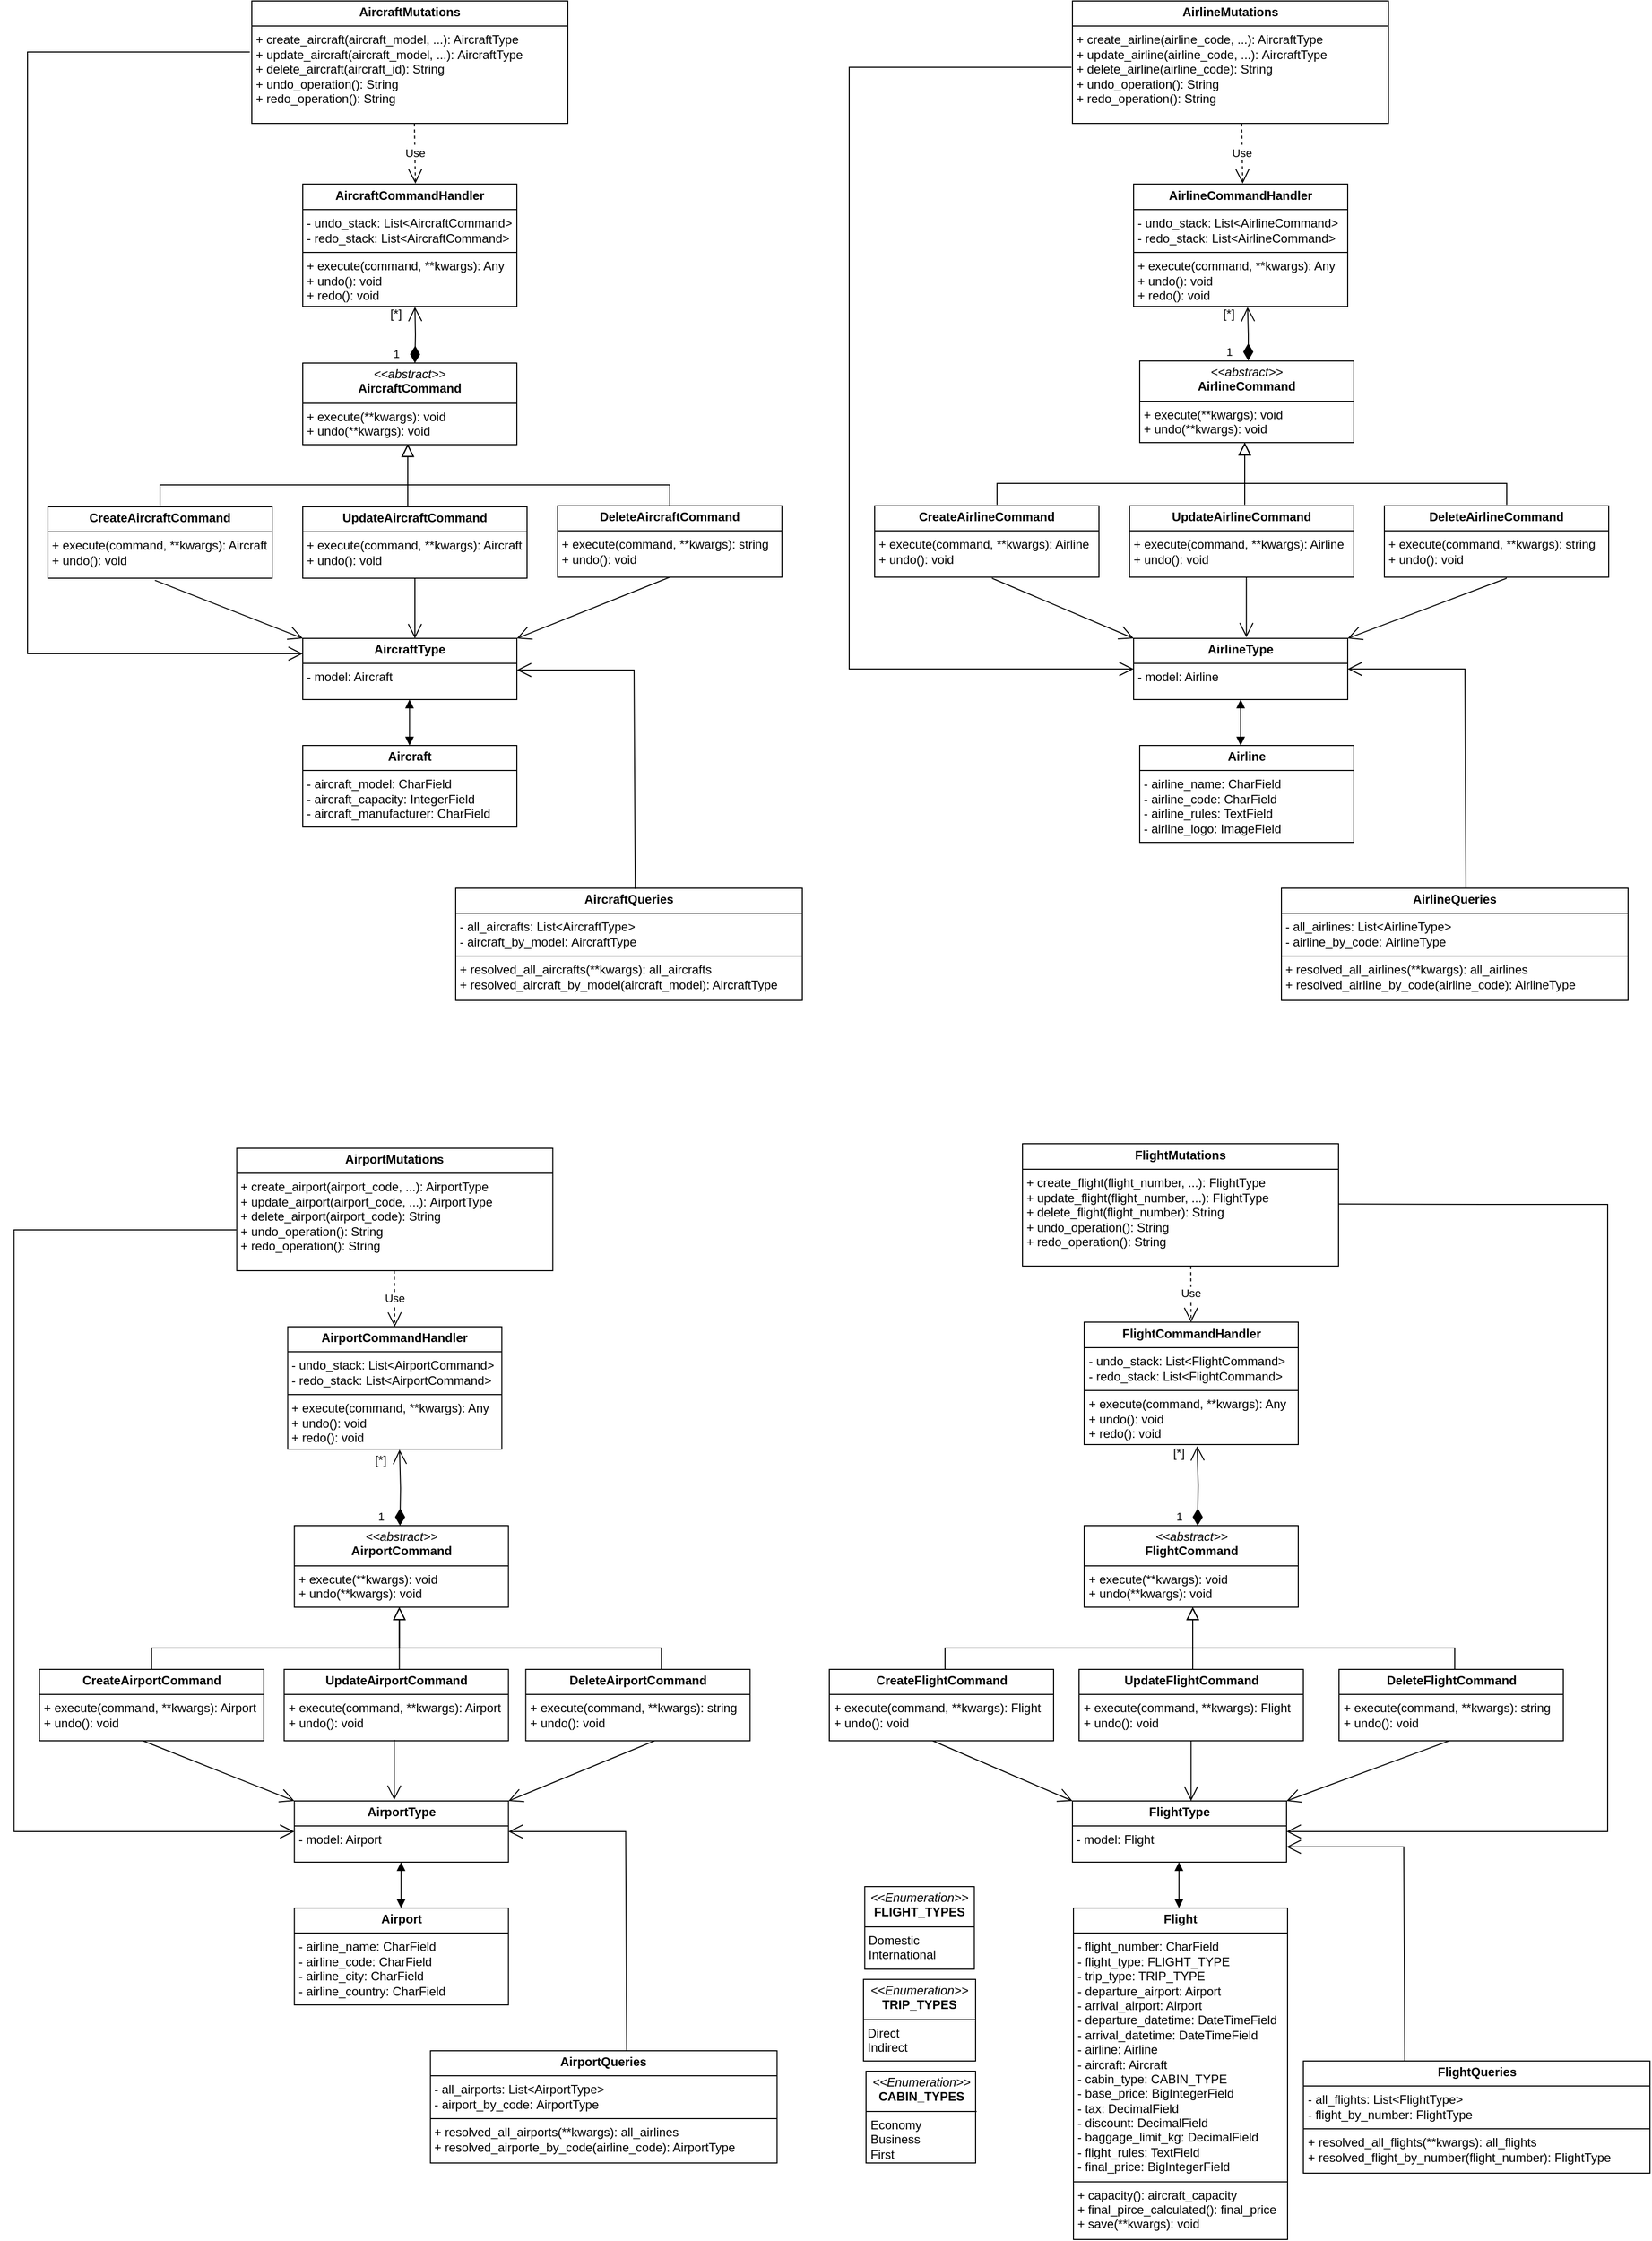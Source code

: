 <mxfile version="25.0.2">
  <diagram id="C5RBs43oDa-KdzZeNtuy" name="Page-1">
    <mxGraphModel dx="574" dy="334" grid="1" gridSize="10" guides="1" tooltips="1" connect="1" arrows="1" fold="1" page="1" pageScale="1" pageWidth="827" pageHeight="1169" math="0" shadow="0">
      <root>
        <mxCell id="WIyWlLk6GJQsqaUBKTNV-0" />
        <mxCell id="WIyWlLk6GJQsqaUBKTNV-1" parent="WIyWlLk6GJQsqaUBKTNV-0" />
        <mxCell id="HoljnPIvToN0olSSxeQU-0" value="&lt;p style=&quot;margin:0px;margin-top:4px;text-align:center;&quot;&gt;&lt;b&gt;AircraftCommandHandler&lt;/b&gt;&lt;/p&gt;&lt;hr size=&quot;1&quot; style=&quot;border-style:solid;&quot;&gt;&lt;p style=&quot;margin:0px;margin-left:4px;&quot;&gt;- undo_stack: List&amp;lt;AircraftCommand&amp;gt;&lt;/p&gt;&lt;p style=&quot;margin:0px;margin-left:4px;&quot;&gt;- redo_stack: List&lt;span style=&quot;background-color: initial;&quot;&gt;&amp;lt;AircraftCommand&amp;gt;&lt;/span&gt;&lt;/p&gt;&lt;hr size=&quot;1&quot; style=&quot;border-style:solid;&quot;&gt;&lt;p style=&quot;margin:0px;margin-left:4px;&quot;&gt;+ execute(command, **kwargs): Any&lt;/p&gt;&lt;p style=&quot;margin:0px;margin-left:4px;&quot;&gt;+ undo(): void&lt;/p&gt;&lt;p style=&quot;margin:0px;margin-left:4px;&quot;&gt;+ redo(): void&lt;/p&gt;" style="verticalAlign=top;align=left;overflow=fill;html=1;whiteSpace=wrap;" parent="WIyWlLk6GJQsqaUBKTNV-1" vertex="1">
          <mxGeometry x="320" y="274.5" width="210" height="120" as="geometry" />
        </mxCell>
        <mxCell id="HoljnPIvToN0olSSxeQU-1" value="&lt;p style=&quot;margin:0px;margin-top:4px;text-align:center;&quot;&gt;&lt;b&gt;AirlineCommandHandler&lt;/b&gt;&lt;/p&gt;&lt;hr size=&quot;1&quot; style=&quot;border-style:solid;&quot;&gt;&lt;p style=&quot;margin:0px;margin-left:4px;&quot;&gt;- undo_stack: List&lt;span style=&quot;background-color: initial;&quot;&gt;&amp;lt;AirlineCommand&amp;gt;&lt;/span&gt;&lt;/p&gt;&lt;p style=&quot;margin:0px;margin-left:4px;&quot;&gt;- redo_stack: List&lt;span style=&quot;background-color: initial;&quot;&gt;&amp;lt;&lt;/span&gt;Airline&lt;span style=&quot;background-color: initial;&quot;&gt;Command&amp;gt;&lt;/span&gt;&lt;/p&gt;&lt;hr size=&quot;1&quot; style=&quot;border-style:solid;&quot;&gt;&lt;p style=&quot;margin:0px;margin-left:4px;&quot;&gt;+ execute(command, **kwargs): Any&lt;/p&gt;&lt;p style=&quot;margin:0px;margin-left:4px;&quot;&gt;+ undo(): void&lt;/p&gt;&lt;p style=&quot;margin:0px;margin-left:4px;&quot;&gt;+ redo(): void&lt;/p&gt;" style="verticalAlign=top;align=left;overflow=fill;html=1;whiteSpace=wrap;" parent="WIyWlLk6GJQsqaUBKTNV-1" vertex="1">
          <mxGeometry x="1135" y="274.5" width="210" height="120" as="geometry" />
        </mxCell>
        <mxCell id="HoljnPIvToN0olSSxeQU-2" value="&lt;p style=&quot;margin:0px;margin-top:4px;text-align:center;&quot;&gt;&lt;b&gt;AirportCommandHandler&lt;/b&gt;&lt;/p&gt;&lt;hr size=&quot;1&quot; style=&quot;border-style:solid;&quot;&gt;&lt;p style=&quot;margin:0px;margin-left:4px;&quot;&gt;- undo_stack: List&lt;span style=&quot;background-color: initial;&quot;&gt;&amp;lt;AirportCommand&amp;gt;&lt;/span&gt;&lt;/p&gt;&lt;p style=&quot;margin:0px;margin-left:4px;&quot;&gt;- redo_stack: List&lt;span style=&quot;background-color: initial;&quot;&gt;&amp;lt;&lt;/span&gt;Airport&lt;span style=&quot;background-color: initial;&quot;&gt;Command&amp;gt;&lt;/span&gt;&lt;/p&gt;&lt;hr size=&quot;1&quot; style=&quot;border-style:solid;&quot;&gt;&lt;p style=&quot;margin:0px;margin-left:4px;&quot;&gt;+ execute(command, **kwargs): Any&lt;/p&gt;&lt;p style=&quot;margin:0px;margin-left:4px;&quot;&gt;+ undo(): void&lt;/p&gt;&lt;p style=&quot;margin:0px;margin-left:4px;&quot;&gt;+ redo(): void&lt;/p&gt;" style="verticalAlign=top;align=left;overflow=fill;html=1;whiteSpace=wrap;" parent="WIyWlLk6GJQsqaUBKTNV-1" vertex="1">
          <mxGeometry x="305.25" y="1395" width="210" height="120" as="geometry" />
        </mxCell>
        <mxCell id="HoljnPIvToN0olSSxeQU-3" value="&lt;p style=&quot;margin:0px;margin-top:4px;text-align:center;&quot;&gt;&lt;b&gt;FlightCommandHandler&lt;/b&gt;&lt;/p&gt;&lt;hr size=&quot;1&quot; style=&quot;border-style:solid;&quot;&gt;&lt;p style=&quot;margin:0px;margin-left:4px;&quot;&gt;- undo_stack: List&lt;span style=&quot;background-color: initial;&quot;&gt;&amp;lt;FlightCommand&amp;gt;&lt;/span&gt;&lt;/p&gt;&lt;p style=&quot;margin:0px;margin-left:4px;&quot;&gt;- redo_stack: List&lt;span style=&quot;background-color: initial;&quot;&gt;&amp;lt;&lt;/span&gt;Flight&lt;span style=&quot;background-color: initial;&quot;&gt;Command&amp;gt;&lt;/span&gt;&lt;/p&gt;&lt;hr size=&quot;1&quot; style=&quot;border-style:solid;&quot;&gt;&lt;p style=&quot;margin:0px;margin-left:4px;&quot;&gt;+ execute(command, **kwargs): Any&lt;/p&gt;&lt;p style=&quot;margin:0px;margin-left:4px;&quot;&gt;+ undo(): void&lt;/p&gt;&lt;p style=&quot;margin:0px;margin-left:4px;&quot;&gt;+ redo(): void&lt;/p&gt;" style="verticalAlign=top;align=left;overflow=fill;html=1;whiteSpace=wrap;" parent="WIyWlLk6GJQsqaUBKTNV-1" vertex="1">
          <mxGeometry x="1086.5" y="1390.5" width="210" height="120" as="geometry" />
        </mxCell>
        <mxCell id="HoljnPIvToN0olSSxeQU-4" value="&lt;p style=&quot;margin:0px;margin-top:4px;text-align:center;&quot;&gt;&lt;i&gt;&amp;lt;&amp;lt;abstract&amp;gt;&amp;gt;&lt;/i&gt;&lt;br&gt;&lt;b&gt;AircraftCommand&lt;/b&gt;&lt;/p&gt;&lt;hr size=&quot;1&quot; style=&quot;border-style:solid;&quot;&gt;&lt;p style=&quot;margin:0px;margin-left:4px;&quot;&gt;+ execute(**kwargs): void&lt;br&gt;+&amp;nbsp;&lt;span style=&quot;background-color: initial;&quot;&gt;undo(**kwargs): void&lt;/span&gt;&lt;/p&gt;" style="verticalAlign=top;align=left;overflow=fill;html=1;whiteSpace=wrap;" parent="WIyWlLk6GJQsqaUBKTNV-1" vertex="1">
          <mxGeometry x="320" y="450" width="210" height="80" as="geometry" />
        </mxCell>
        <mxCell id="HoljnPIvToN0olSSxeQU-5" value="&lt;p style=&quot;margin:0px;margin-top:4px;text-align:center;&quot;&gt;&lt;i&gt;&amp;lt;&amp;lt;abstract&amp;gt;&amp;gt;&lt;/i&gt;&lt;br&gt;&lt;b&gt;AirlineCommand&lt;/b&gt;&lt;/p&gt;&lt;hr size=&quot;1&quot; style=&quot;border-style:solid;&quot;&gt;&lt;p style=&quot;margin:0px;margin-left:4px;&quot;&gt;+ execute(**kwargs): void&lt;br&gt;+&amp;nbsp;&lt;span style=&quot;background-color: initial;&quot;&gt;undo(**kwargs): void&lt;/span&gt;&lt;/p&gt;" style="verticalAlign=top;align=left;overflow=fill;html=1;whiteSpace=wrap;" parent="WIyWlLk6GJQsqaUBKTNV-1" vertex="1">
          <mxGeometry x="1141" y="448" width="210" height="80" as="geometry" />
        </mxCell>
        <mxCell id="HoljnPIvToN0olSSxeQU-6" value="&lt;p style=&quot;margin:0px;margin-top:4px;text-align:center;&quot;&gt;&lt;i&gt;&amp;lt;&amp;lt;abstract&amp;gt;&amp;gt;&lt;/i&gt;&lt;br&gt;&lt;b&gt;FlightCommand&lt;/b&gt;&lt;/p&gt;&lt;hr size=&quot;1&quot; style=&quot;border-style:solid;&quot;&gt;&lt;p style=&quot;margin:0px;margin-left:4px;&quot;&gt;+ execute(**kwargs): void&lt;br&gt;+&amp;nbsp;&lt;span style=&quot;background-color: initial;&quot;&gt;undo(**kwargs): void&lt;/span&gt;&lt;/p&gt;" style="verticalAlign=top;align=left;overflow=fill;html=1;whiteSpace=wrap;" parent="WIyWlLk6GJQsqaUBKTNV-1" vertex="1">
          <mxGeometry x="1086.5" y="1590" width="210" height="80" as="geometry" />
        </mxCell>
        <mxCell id="HoljnPIvToN0olSSxeQU-7" value="&lt;p style=&quot;margin:0px;margin-top:4px;text-align:center;&quot;&gt;&lt;i&gt;&amp;lt;&amp;lt;abstract&amp;gt;&amp;gt;&lt;/i&gt;&lt;br&gt;&lt;b&gt;AirportCommand&lt;/b&gt;&lt;/p&gt;&lt;hr size=&quot;1&quot; style=&quot;border-style:solid;&quot;&gt;&lt;p style=&quot;margin:0px;margin-left:4px;&quot;&gt;+ execute(**kwargs): void&lt;br&gt;+&amp;nbsp;&lt;span style=&quot;background-color: initial;&quot;&gt;undo(**kwargs): void&lt;/span&gt;&lt;/p&gt;" style="verticalAlign=top;align=left;overflow=fill;html=1;whiteSpace=wrap;" parent="WIyWlLk6GJQsqaUBKTNV-1" vertex="1">
          <mxGeometry x="311.75" y="1590" width="210" height="80" as="geometry" />
        </mxCell>
        <mxCell id="HoljnPIvToN0olSSxeQU-8" value="&lt;p style=&quot;margin:0px;margin-top:4px;text-align:center;&quot;&gt;&lt;b&gt;CreateAirlineCommand&lt;/b&gt;&lt;br&gt;&lt;/p&gt;&lt;hr size=&quot;1&quot; style=&quot;border-style:solid;&quot;&gt;&lt;p style=&quot;margin:0px;margin-left:4px;&quot;&gt;&lt;/p&gt;&lt;p style=&quot;margin:0px;margin-left:4px;&quot;&gt;+ execute(command, **kwargs): Airline&lt;/p&gt;&lt;p style=&quot;margin:0px;margin-left:4px;&quot;&gt;+ undo(): void&lt;/p&gt;" style="verticalAlign=top;align=left;overflow=fill;html=1;whiteSpace=wrap;" parent="WIyWlLk6GJQsqaUBKTNV-1" vertex="1">
          <mxGeometry x="881" y="590" width="220" height="70" as="geometry" />
        </mxCell>
        <mxCell id="HoljnPIvToN0olSSxeQU-9" value="&lt;p style=&quot;margin:0px;margin-top:4px;text-align:center;&quot;&gt;&lt;b&gt;CreateAircraftCommand&lt;/b&gt;&lt;/p&gt;&lt;hr size=&quot;1&quot; style=&quot;border-style:solid;&quot;&gt;&lt;p style=&quot;margin:0px;margin-left:4px;&quot;&gt;+ execute(command, **kwargs): Aircraft&lt;/p&gt;&lt;p style=&quot;margin:0px;margin-left:4px;&quot;&gt;+ undo(): void&lt;/p&gt;" style="verticalAlign=top;align=left;overflow=fill;html=1;whiteSpace=wrap;" parent="WIyWlLk6GJQsqaUBKTNV-1" vertex="1">
          <mxGeometry x="70" y="591" width="220" height="70" as="geometry" />
        </mxCell>
        <mxCell id="HoljnPIvToN0olSSxeQU-10" value="&lt;p style=&quot;margin:0px;margin-top:4px;text-align:center;&quot;&gt;&lt;b&gt;CreateAirportCommand&lt;/b&gt;&lt;/p&gt;&lt;hr size=&quot;1&quot; style=&quot;border-style:solid;&quot;&gt;&lt;p style=&quot;margin:0px;margin-left:4px;&quot;&gt;+ execute(command, **kwargs): Airport&lt;/p&gt;&lt;p style=&quot;margin:0px;margin-left:4px;&quot;&gt;+ undo(): void&lt;/p&gt;" style="verticalAlign=top;align=left;overflow=fill;html=1;whiteSpace=wrap;" parent="WIyWlLk6GJQsqaUBKTNV-1" vertex="1">
          <mxGeometry x="61.75" y="1731" width="220" height="70" as="geometry" />
        </mxCell>
        <mxCell id="HoljnPIvToN0olSSxeQU-11" value="&lt;p style=&quot;margin:0px;margin-top:4px;text-align:center;&quot;&gt;&lt;b&gt;CreateFlightCommand&lt;/b&gt;&lt;/p&gt;&lt;hr size=&quot;1&quot; style=&quot;border-style:solid;&quot;&gt;&lt;p style=&quot;margin:0px;margin-left:4px;&quot;&gt;+ execute(command, **kwargs): Flight&lt;/p&gt;&lt;p style=&quot;margin:0px;margin-left:4px;&quot;&gt;+ undo(): void&lt;/p&gt;" style="verticalAlign=top;align=left;overflow=fill;html=1;whiteSpace=wrap;" parent="WIyWlLk6GJQsqaUBKTNV-1" vertex="1">
          <mxGeometry x="836.5" y="1731" width="220" height="70" as="geometry" />
        </mxCell>
        <mxCell id="HoljnPIvToN0olSSxeQU-12" value="&lt;p style=&quot;margin:0px;margin-top:4px;text-align:center;&quot;&gt;&lt;b&gt;UpdateAirlineCommand&lt;/b&gt;&lt;br&gt;&lt;/p&gt;&lt;hr size=&quot;1&quot; style=&quot;border-style:solid;&quot;&gt;&lt;p style=&quot;margin:0px;margin-left:4px;&quot;&gt;&lt;/p&gt;&lt;p style=&quot;margin:0px;margin-left:4px;&quot;&gt;+ execute(command, **kwargs): Airline&lt;/p&gt;&lt;p style=&quot;margin:0px;margin-left:4px;&quot;&gt;+ undo(): void&lt;/p&gt;" style="verticalAlign=top;align=left;overflow=fill;html=1;whiteSpace=wrap;" parent="WIyWlLk6GJQsqaUBKTNV-1" vertex="1">
          <mxGeometry x="1131" y="590" width="220" height="70" as="geometry" />
        </mxCell>
        <mxCell id="HoljnPIvToN0olSSxeQU-13" value="&lt;p style=&quot;margin:0px;margin-top:4px;text-align:center;&quot;&gt;&lt;b&gt;UpdateAircraftCommand&lt;/b&gt;&lt;/p&gt;&lt;hr size=&quot;1&quot; style=&quot;border-style:solid;&quot;&gt;&lt;p style=&quot;margin:0px;margin-left:4px;&quot;&gt;+ execute(command, **kwargs): Aircraft&lt;/p&gt;&lt;p style=&quot;margin:0px;margin-left:4px;&quot;&gt;+ undo(): void&lt;/p&gt;" style="verticalAlign=top;align=left;overflow=fill;html=1;whiteSpace=wrap;" parent="WIyWlLk6GJQsqaUBKTNV-1" vertex="1">
          <mxGeometry x="320" y="591" width="220" height="70" as="geometry" />
        </mxCell>
        <mxCell id="HoljnPIvToN0olSSxeQU-14" value="&lt;p style=&quot;margin:0px;margin-top:4px;text-align:center;&quot;&gt;&lt;b&gt;UpdateAirportCommand&lt;/b&gt;&lt;/p&gt;&lt;hr size=&quot;1&quot; style=&quot;border-style:solid;&quot;&gt;&lt;p style=&quot;margin:0px;margin-left:4px;&quot;&gt;+ execute(command, **kwargs): Airport&lt;/p&gt;&lt;p style=&quot;margin:0px;margin-left:4px;&quot;&gt;+ undo(): void&lt;/p&gt;" style="verticalAlign=top;align=left;overflow=fill;html=1;whiteSpace=wrap;" parent="WIyWlLk6GJQsqaUBKTNV-1" vertex="1">
          <mxGeometry x="301.75" y="1731" width="220" height="70" as="geometry" />
        </mxCell>
        <mxCell id="HoljnPIvToN0olSSxeQU-15" value="&lt;p style=&quot;margin:0px;margin-top:4px;text-align:center;&quot;&gt;&lt;b&gt;UpdateFlightCommand&lt;/b&gt;&lt;/p&gt;&lt;hr size=&quot;1&quot; style=&quot;border-style:solid;&quot;&gt;&lt;p style=&quot;margin:0px;margin-left:4px;&quot;&gt;+ execute(command, **kwargs): Flight&lt;/p&gt;&lt;p style=&quot;margin:0px;margin-left:4px;&quot;&gt;+ undo(): void&lt;/p&gt;" style="verticalAlign=top;align=left;overflow=fill;html=1;whiteSpace=wrap;" parent="WIyWlLk6GJQsqaUBKTNV-1" vertex="1">
          <mxGeometry x="1081.5" y="1731" width="220" height="70" as="geometry" />
        </mxCell>
        <mxCell id="HoljnPIvToN0olSSxeQU-16" value="&lt;p style=&quot;margin:0px;margin-top:4px;text-align:center;&quot;&gt;&lt;b style=&quot;background-color: initial;&quot;&gt;Delete&lt;/b&gt;&lt;b&gt;AirlineCommand&lt;/b&gt;&lt;br&gt;&lt;/p&gt;&lt;hr size=&quot;1&quot; style=&quot;border-style:solid;&quot;&gt;&lt;p style=&quot;margin:0px;margin-left:4px;&quot;&gt;&lt;/p&gt;&lt;p style=&quot;margin:0px;margin-left:4px;&quot;&gt;+ execute(command, **kwargs): string&lt;/p&gt;&lt;p style=&quot;margin:0px;margin-left:4px;&quot;&gt;+ undo(): void&lt;/p&gt;" style="verticalAlign=top;align=left;overflow=fill;html=1;whiteSpace=wrap;" parent="WIyWlLk6GJQsqaUBKTNV-1" vertex="1">
          <mxGeometry x="1381" y="590" width="220" height="70" as="geometry" />
        </mxCell>
        <mxCell id="HoljnPIvToN0olSSxeQU-17" value="&lt;p style=&quot;margin:0px;margin-top:4px;text-align:center;&quot;&gt;&lt;b&gt;DeleteAircraftCommand&lt;/b&gt;&lt;/p&gt;&lt;hr size=&quot;1&quot; style=&quot;border-style:solid;&quot;&gt;&lt;p style=&quot;margin:0px;margin-left:4px;&quot;&gt;+ execute(command, **kwargs):&amp;nbsp;&lt;span style=&quot;background-color: initial;&quot;&gt;string&lt;/span&gt;&lt;/p&gt;&lt;p style=&quot;margin:0px;margin-left:4px;&quot;&gt;+ undo(): void&lt;/p&gt;" style="verticalAlign=top;align=left;overflow=fill;html=1;whiteSpace=wrap;" parent="WIyWlLk6GJQsqaUBKTNV-1" vertex="1">
          <mxGeometry x="570" y="590" width="220" height="70" as="geometry" />
        </mxCell>
        <mxCell id="HoljnPIvToN0olSSxeQU-18" value="&lt;p style=&quot;margin:0px;margin-top:4px;text-align:center;&quot;&gt;&lt;b style=&quot;background-color: initial;&quot;&gt;Delete&lt;/b&gt;&lt;b&gt;AirportCommand&lt;/b&gt;&lt;/p&gt;&lt;hr size=&quot;1&quot; style=&quot;border-style:solid;&quot;&gt;&lt;p style=&quot;margin:0px;margin-left:4px;&quot;&gt;+ execute(command, **kwargs):&amp;nbsp;&lt;span style=&quot;background-color: initial;&quot;&gt;string&lt;/span&gt;&lt;/p&gt;&lt;p style=&quot;margin:0px;margin-left:4px;&quot;&gt;+ undo(): void&lt;/p&gt;" style="verticalAlign=top;align=left;overflow=fill;html=1;whiteSpace=wrap;" parent="WIyWlLk6GJQsqaUBKTNV-1" vertex="1">
          <mxGeometry x="538.75" y="1731" width="220" height="70" as="geometry" />
        </mxCell>
        <mxCell id="HoljnPIvToN0olSSxeQU-19" value="&lt;p style=&quot;margin:0px;margin-top:4px;text-align:center;&quot;&gt;&lt;b style=&quot;background-color: initial;&quot;&gt;Delete&lt;/b&gt;&lt;b&gt;FlightCommand&lt;/b&gt;&lt;/p&gt;&lt;hr size=&quot;1&quot; style=&quot;border-style:solid;&quot;&gt;&lt;p style=&quot;margin:0px;margin-left:4px;&quot;&gt;+ execute(command, **kwargs):&amp;nbsp;&lt;span style=&quot;background-color: initial;&quot;&gt;string&lt;/span&gt;&lt;/p&gt;&lt;p style=&quot;margin:0px;margin-left:4px;&quot;&gt;+ undo(): void&lt;/p&gt;" style="verticalAlign=top;align=left;overflow=fill;html=1;whiteSpace=wrap;" parent="WIyWlLk6GJQsqaUBKTNV-1" vertex="1">
          <mxGeometry x="1336.5" y="1731" width="220" height="70" as="geometry" />
        </mxCell>
        <mxCell id="7V25W6T46P4_TIu0LL9h-0" value="&lt;p style=&quot;margin:0px;margin-top:4px;text-align:center;&quot;&gt;&lt;b&gt;AircraftType&lt;/b&gt;&lt;/p&gt;&lt;hr size=&quot;1&quot; style=&quot;border-style:solid;&quot;&gt;&lt;p style=&quot;margin:0px;margin-left:4px;&quot;&gt;-&amp;nbsp;&lt;span style=&quot;background-color: initial;&quot;&gt;model: Aircraft&lt;/span&gt;&lt;/p&gt;" style="verticalAlign=top;align=left;overflow=fill;html=1;whiteSpace=wrap;" parent="WIyWlLk6GJQsqaUBKTNV-1" vertex="1">
          <mxGeometry x="320" y="720" width="210" height="60" as="geometry" />
        </mxCell>
        <mxCell id="7V25W6T46P4_TIu0LL9h-1" value="&lt;p style=&quot;margin:0px;margin-top:4px;text-align:center;&quot;&gt;&lt;b&gt;AirlineType&lt;/b&gt;&lt;/p&gt;&lt;hr size=&quot;1&quot; style=&quot;border-style:solid;&quot;&gt;&lt;p style=&quot;margin:0px;margin-left:4px;&quot;&gt;- model: Airline&lt;/p&gt;" style="verticalAlign=top;align=left;overflow=fill;html=1;whiteSpace=wrap;" parent="WIyWlLk6GJQsqaUBKTNV-1" vertex="1">
          <mxGeometry x="1135" y="720" width="210" height="60" as="geometry" />
        </mxCell>
        <mxCell id="7V25W6T46P4_TIu0LL9h-2" value="&lt;p style=&quot;margin:0px;margin-top:4px;text-align:center;&quot;&gt;&lt;b&gt;AirportType&lt;/b&gt;&lt;/p&gt;&lt;hr size=&quot;1&quot; style=&quot;border-style:solid;&quot;&gt;&lt;p style=&quot;margin:0px;margin-left:4px;&quot;&gt;-&amp;nbsp;&lt;span style=&quot;background-color: initial;&quot;&gt;model: Airport&lt;/span&gt;&lt;/p&gt;" style="verticalAlign=top;align=left;overflow=fill;html=1;whiteSpace=wrap;" parent="WIyWlLk6GJQsqaUBKTNV-1" vertex="1">
          <mxGeometry x="311.75" y="1860" width="210" height="60" as="geometry" />
        </mxCell>
        <mxCell id="7V25W6T46P4_TIu0LL9h-3" value="&lt;p style=&quot;margin:0px;margin-top:4px;text-align:center;&quot;&gt;&lt;b&gt;FlightType&lt;/b&gt;&lt;/p&gt;&lt;hr size=&quot;1&quot; style=&quot;border-style:solid;&quot;&gt;&lt;p style=&quot;margin:0px;margin-left:4px;&quot;&gt;-&amp;nbsp;&lt;span style=&quot;background-color: initial;&quot;&gt;model: Flight&lt;/span&gt;&lt;/p&gt;" style="verticalAlign=top;align=left;overflow=fill;html=1;whiteSpace=wrap;" parent="WIyWlLk6GJQsqaUBKTNV-1" vertex="1">
          <mxGeometry x="1075" y="1860" width="210" height="60" as="geometry" />
        </mxCell>
        <mxCell id="7V25W6T46P4_TIu0LL9h-5" value="&lt;p style=&quot;margin:0px;margin-top:4px;text-align:center;&quot;&gt;&lt;b&gt;Aircraft&lt;/b&gt;&lt;/p&gt;&lt;hr size=&quot;1&quot; style=&quot;border-style:solid;&quot;&gt;&lt;p style=&quot;margin:0px;margin-left:4px;&quot;&gt;- aircraft_&lt;span style=&quot;background-color: initial;&quot;&gt;model: CharField&lt;/span&gt;&lt;/p&gt;&lt;p style=&quot;margin:0px;margin-left:4px;&quot;&gt;&lt;span style=&quot;background-color: initial;&quot;&gt;-&amp;nbsp;&lt;/span&gt;&lt;span style=&quot;background-color: initial;&quot;&gt;aircraft_capacity: IntegerField&lt;/span&gt;&lt;/p&gt;&lt;p style=&quot;margin:0px;margin-left:4px;&quot;&gt;&lt;span style=&quot;background-color: initial;&quot;&gt;-&amp;nbsp;&lt;/span&gt;&lt;span style=&quot;background-color: initial;&quot;&gt;aircraft_manufacturer: CharField&lt;/span&gt;&lt;/p&gt;" style="verticalAlign=top;align=left;overflow=fill;html=1;whiteSpace=wrap;" parent="WIyWlLk6GJQsqaUBKTNV-1" vertex="1">
          <mxGeometry x="320" y="825" width="210" height="80" as="geometry" />
        </mxCell>
        <mxCell id="7V25W6T46P4_TIu0LL9h-6" value="&lt;p style=&quot;margin:0px;margin-top:4px;text-align:center;&quot;&gt;&lt;b&gt;Airline&lt;/b&gt;&lt;/p&gt;&lt;hr size=&quot;1&quot; style=&quot;border-style:solid;&quot;&gt;&lt;p style=&quot;margin:0px;margin-left:4px;&quot;&gt;- airline_name: CharField&lt;/p&gt;&lt;p style=&quot;margin:0px;margin-left:4px;&quot;&gt;- airline_code: CharField&lt;br&gt;&lt;/p&gt;&lt;p style=&quot;margin:0px;margin-left:4px;&quot;&gt;- airline_rules: TextField&lt;br&gt;&lt;/p&gt;&lt;p style=&quot;margin:0px;margin-left:4px;&quot;&gt;- airline_logo: ImageField&lt;br&gt;&lt;/p&gt;" style="verticalAlign=top;align=left;overflow=fill;html=1;whiteSpace=wrap;" parent="WIyWlLk6GJQsqaUBKTNV-1" vertex="1">
          <mxGeometry x="1141" y="825" width="210" height="95" as="geometry" />
        </mxCell>
        <mxCell id="7V25W6T46P4_TIu0LL9h-9" value="&lt;p style=&quot;margin:0px;margin-top:4px;text-align:center;&quot;&gt;&lt;b&gt;Airport&lt;/b&gt;&lt;/p&gt;&lt;hr size=&quot;1&quot; style=&quot;border-style:solid;&quot;&gt;&lt;p style=&quot;margin:0px;margin-left:4px;&quot;&gt;- airline_name: CharField&lt;/p&gt;&lt;p style=&quot;margin:0px;margin-left:4px;&quot;&gt;- airline_code: CharField&lt;br&gt;&lt;/p&gt;&lt;p style=&quot;margin:0px;margin-left:4px;&quot;&gt;- airline_city:&amp;nbsp;&lt;span style=&quot;background-color: initial;&quot;&gt;CharField&lt;/span&gt;&lt;br&gt;&lt;/p&gt;&lt;p style=&quot;margin:0px;margin-left:4px;&quot;&gt;- airline_country:&amp;nbsp;&lt;span style=&quot;background-color: initial;&quot;&gt;CharField&lt;/span&gt;&lt;br&gt;&lt;/p&gt;" style="verticalAlign=top;align=left;overflow=fill;html=1;whiteSpace=wrap;" parent="WIyWlLk6GJQsqaUBKTNV-1" vertex="1">
          <mxGeometry x="311.75" y="1965" width="210" height="95" as="geometry" />
        </mxCell>
        <mxCell id="7V25W6T46P4_TIu0LL9h-10" value="&lt;p style=&quot;margin:0px;margin-top:4px;text-align:center;&quot;&gt;&lt;b&gt;Flight&lt;/b&gt;&lt;/p&gt;&lt;hr size=&quot;1&quot; style=&quot;border-style:solid;&quot;&gt;&lt;p style=&quot;margin:0px;margin-left:4px;&quot;&gt;- flight_number: CharField&lt;/p&gt;&lt;p style=&quot;margin:0px;margin-left:4px;&quot;&gt;- flight_type: FLIGHT_TYPE&lt;/p&gt;&lt;p style=&quot;margin:0px;margin-left:4px;&quot;&gt;- trip_type: TRIP_TYPE&lt;/p&gt;&lt;p style=&quot;margin:0px;margin-left:4px;&quot;&gt;- departure_airport: Airport&lt;/p&gt;&lt;p style=&quot;margin:0px;margin-left:4px;&quot;&gt;- arrival_airport: Airport&lt;/p&gt;&lt;p style=&quot;margin:0px;margin-left:4px;&quot;&gt;- departure_datetime: DateTimeField&lt;/p&gt;&lt;p style=&quot;margin:0px;margin-left:4px;&quot;&gt;- arrival_datetime: DateTimeField&lt;/p&gt;&lt;p style=&quot;margin:0px;margin-left:4px;&quot;&gt;- airline: Airline&lt;/p&gt;&lt;p style=&quot;margin:0px;margin-left:4px;&quot;&gt;- aircraft: Aircraft&lt;/p&gt;&lt;p style=&quot;margin:0px;margin-left:4px;&quot;&gt;- cabin_type: CABIN_TYPE&lt;/p&gt;&lt;p style=&quot;margin:0px;margin-left:4px;&quot;&gt;- base_price: BigIntegerField&lt;/p&gt;&lt;p style=&quot;margin:0px;margin-left:4px;&quot;&gt;- tax: DecimalField&lt;/p&gt;&lt;p style=&quot;margin:0px;margin-left:4px;&quot;&gt;- discount: DecimalField&lt;/p&gt;&lt;p style=&quot;margin:0px;margin-left:4px;&quot;&gt;- baggage_limit_kg: DecimalField&lt;/p&gt;&lt;p style=&quot;margin:0px;margin-left:4px;&quot;&gt;- flight_rules: TextField&lt;/p&gt;&lt;p style=&quot;margin:0px;margin-left:4px;&quot;&gt;- final_price:&amp;nbsp;&lt;span style=&quot;background-color: initial;&quot;&gt;BigIntegerField&lt;/span&gt;&lt;/p&gt;&lt;hr size=&quot;1&quot; style=&quot;border-style:solid;&quot;&gt;&lt;p style=&quot;margin:0px;margin-left:4px;&quot;&gt;+ capacity(): aircraft_capacity&lt;/p&gt;&lt;p style=&quot;margin:0px;margin-left:4px;&quot;&gt;+ final_pirce_calculated(): final_price&lt;/p&gt;&lt;p style=&quot;margin:0px;margin-left:4px;&quot;&gt;+ save(**kwargs): void&lt;/p&gt;" style="verticalAlign=top;align=left;overflow=fill;html=1;whiteSpace=wrap;" parent="WIyWlLk6GJQsqaUBKTNV-1" vertex="1">
          <mxGeometry x="1076" y="1965" width="210" height="325" as="geometry" />
        </mxCell>
        <mxCell id="DfnrkDPRVZY2xQV3LHMG-0" value="&lt;p style=&quot;margin:0px;margin-top:4px;text-align:center;&quot;&gt;&lt;i&gt;&amp;lt;&amp;lt;Enumeration&amp;gt;&amp;gt;&lt;/i&gt;&lt;br&gt;&lt;b&gt;FLIGHT_TYPES&lt;/b&gt;&lt;/p&gt;&lt;hr size=&quot;1&quot; style=&quot;border-style:solid;&quot;&gt;&lt;p style=&quot;margin:0px;margin-left:4px;&quot;&gt;Domestic&lt;br&gt;International&lt;/p&gt;" style="verticalAlign=top;align=left;overflow=fill;html=1;whiteSpace=wrap;" parent="WIyWlLk6GJQsqaUBKTNV-1" vertex="1">
          <mxGeometry x="871.25" y="1944" width="107.5" height="81" as="geometry" />
        </mxCell>
        <mxCell id="DfnrkDPRVZY2xQV3LHMG-1" value="&lt;p style=&quot;margin:0px;margin-top:4px;text-align:center;&quot;&gt;&lt;i&gt;&amp;lt;&amp;lt;Enumeration&amp;gt;&amp;gt;&lt;/i&gt;&lt;br&gt;&lt;b&gt;TRIP_TYPES&lt;/b&gt;&lt;/p&gt;&lt;hr size=&quot;1&quot; style=&quot;border-style:solid;&quot;&gt;&lt;p style=&quot;margin:0px;margin-left:4px;&quot;&gt;Direct&lt;br&gt;Indirect&lt;/p&gt;" style="verticalAlign=top;align=left;overflow=fill;html=1;whiteSpace=wrap;" parent="WIyWlLk6GJQsqaUBKTNV-1" vertex="1">
          <mxGeometry x="870" y="2035" width="110" height="80" as="geometry" />
        </mxCell>
        <mxCell id="DfnrkDPRVZY2xQV3LHMG-2" value="&lt;p style=&quot;margin:0px;margin-top:4px;text-align:center;&quot;&gt;&lt;i&gt;&amp;lt;&amp;lt;Enumeration&amp;gt;&amp;gt;&lt;/i&gt;&lt;br&gt;&lt;b&gt;CABIN_TYPES&lt;/b&gt;&lt;/p&gt;&lt;hr size=&quot;1&quot; style=&quot;border-style:solid;&quot;&gt;&lt;p style=&quot;margin:0px;margin-left:4px;&quot;&gt;Economy&lt;br&gt;Business&lt;/p&gt;&lt;p style=&quot;margin:0px;margin-left:4px;&quot;&gt;First&lt;/p&gt;" style="verticalAlign=top;align=left;overflow=fill;html=1;whiteSpace=wrap;" parent="WIyWlLk6GJQsqaUBKTNV-1" vertex="1">
          <mxGeometry x="872.5" y="2125" width="107.5" height="90" as="geometry" />
        </mxCell>
        <mxCell id="DfnrkDPRVZY2xQV3LHMG-3" value="" style="endArrow=block;endSize=10;endFill=0;shadow=0;strokeWidth=1;rounded=0;curved=0;edgeStyle=elbowEdgeStyle;elbow=vertical;entryX=0.5;entryY=1;entryDx=0;entryDy=0;" parent="WIyWlLk6GJQsqaUBKTNV-1" edge="1">
          <mxGeometry width="160" relative="1" as="geometry">
            <mxPoint x="680" y="590.5" as="sourcePoint" />
            <mxPoint x="423" y="529.5" as="targetPoint" />
            <Array as="points">
              <mxPoint x="550" y="569.5" />
            </Array>
          </mxGeometry>
        </mxCell>
        <mxCell id="DfnrkDPRVZY2xQV3LHMG-4" value="" style="endArrow=block;endSize=10;endFill=0;shadow=0;strokeWidth=1;rounded=0;curved=0;edgeStyle=elbowEdgeStyle;elbow=vertical;entryX=0.5;entryY=1;entryDx=0;entryDy=0;" parent="WIyWlLk6GJQsqaUBKTNV-1" edge="1">
          <mxGeometry width="160" relative="1" as="geometry">
            <mxPoint x="180" y="590.5" as="sourcePoint" />
            <mxPoint x="423" y="529.5" as="targetPoint" />
            <Array as="points">
              <mxPoint x="360" y="569.5" />
            </Array>
          </mxGeometry>
        </mxCell>
        <mxCell id="DfnrkDPRVZY2xQV3LHMG-5" value="" style="endArrow=block;endSize=10;endFill=0;shadow=0;strokeWidth=1;rounded=0;curved=0;edgeStyle=elbowEdgeStyle;elbow=vertical;entryX=0.5;entryY=1;entryDx=0;entryDy=0;" parent="WIyWlLk6GJQsqaUBKTNV-1" edge="1">
          <mxGeometry width="160" relative="1" as="geometry">
            <mxPoint x="423" y="590.5" as="sourcePoint" />
            <mxPoint x="423" y="529.5" as="targetPoint" />
            <Array as="points">
              <mxPoint x="370" y="579.5" />
            </Array>
          </mxGeometry>
        </mxCell>
        <mxCell id="DfnrkDPRVZY2xQV3LHMG-6" value="&lt;p style=&quot;margin:0px;margin-top:4px;text-align:center;&quot;&gt;&lt;b&gt;AircraftMutations&lt;/b&gt;&lt;/p&gt;&lt;hr size=&quot;1&quot; style=&quot;border-style:solid;&quot;&gt;&lt;p style=&quot;margin:0px;margin-left:4px;&quot;&gt;&lt;/p&gt;&lt;p style=&quot;margin:0px;margin-left:4px;&quot;&gt;+ create_aircraft(aircraft_model, ...): AircraftType&lt;/p&gt;&lt;p style=&quot;margin:0px;margin-left:4px;&quot;&gt;+ update_aircraft(aircraft_model&lt;span style=&quot;background-color: initial;&quot;&gt;, ...&lt;/span&gt;&lt;span style=&quot;background-color: initial;&quot;&gt;):&amp;nbsp;&lt;/span&gt;&lt;span style=&quot;background-color: initial;&quot;&gt;AircraftType&lt;/span&gt;&lt;/p&gt;&lt;p style=&quot;margin:0px;margin-left:4px;&quot;&gt;+ delete_aircraft(aircraft_id): String&lt;/p&gt;&lt;p style=&quot;margin:0px;margin-left:4px;&quot;&gt;+ undo_operation(): String&lt;/p&gt;&lt;p style=&quot;margin:0px;margin-left:4px;&quot;&gt;+ redo_operation(): String&lt;/p&gt;" style="verticalAlign=top;align=left;overflow=fill;html=1;whiteSpace=wrap;" parent="WIyWlLk6GJQsqaUBKTNV-1" vertex="1">
          <mxGeometry x="270" y="95" width="310" height="120" as="geometry" />
        </mxCell>
        <mxCell id="DfnrkDPRVZY2xQV3LHMG-7" value="&lt;p style=&quot;margin:0px;margin-top:4px;text-align:center;&quot;&gt;&lt;b&gt;AircraftQueries&lt;/b&gt;&lt;br&gt;&lt;/p&gt;&lt;hr size=&quot;1&quot; style=&quot;border-style:solid;&quot;&gt;&lt;p style=&quot;margin: 0px 0px 0px 4px;&quot;&gt;-&amp;nbsp;&lt;span style=&quot;background-color: initial;&quot;&gt;all_aircrafts: List&amp;lt;&lt;/span&gt;AircraftType&lt;span style=&quot;background-color: initial;&quot;&gt;&amp;gt;&lt;/span&gt;&lt;/p&gt;&lt;p style=&quot;margin: 0px 0px 0px 4px;&quot;&gt;&lt;span style=&quot;background-color: initial;&quot;&gt;-&amp;nbsp;&lt;/span&gt;aircraft&lt;span style=&quot;background-color: initial;&quot;&gt;_by_model:&amp;nbsp;&lt;/span&gt;&lt;span style=&quot;background-color: initial;&quot;&gt;AircraftType&lt;/span&gt;&lt;/p&gt;&lt;hr size=&quot;1&quot; style=&quot;border-style:solid;&quot;&gt;&lt;p style=&quot;margin:0px;margin-left:4px;&quot;&gt;+ resolved_all_aircrafts(**kwargs):&amp;nbsp;&lt;span style=&quot;background-color: initial;&quot;&gt;all_aircrafts&lt;/span&gt;&lt;/p&gt;&lt;p style=&quot;margin:0px;margin-left:4px;&quot;&gt;+ resolved_aircraft&lt;span style=&quot;background-color: initial;&quot;&gt;_by_model&lt;/span&gt;(aircraft_model): AircraftType&amp;nbsp;&lt;/p&gt;" style="verticalAlign=top;align=left;overflow=fill;html=1;whiteSpace=wrap;" parent="WIyWlLk6GJQsqaUBKTNV-1" vertex="1">
          <mxGeometry x="470" y="965" width="340" height="110" as="geometry" />
        </mxCell>
        <mxCell id="DfnrkDPRVZY2xQV3LHMG-8" value="&lt;p style=&quot;margin:0px;margin-top:4px;text-align:center;&quot;&gt;&lt;b&gt;AirlineMutations&lt;/b&gt;&lt;/p&gt;&lt;hr size=&quot;1&quot; style=&quot;border-style:solid;&quot;&gt;&lt;p style=&quot;margin:0px;margin-left:4px;&quot;&gt;&lt;/p&gt;&lt;p style=&quot;margin:0px;margin-left:4px;&quot;&gt;+ create_airline(airline_code, ...): AircraftType&lt;/p&gt;&lt;p style=&quot;margin:0px;margin-left:4px;&quot;&gt;+ update_airline(airline_code&lt;span style=&quot;background-color: initial;&quot;&gt;, ...&lt;/span&gt;&lt;span style=&quot;background-color: initial;&quot;&gt;):&amp;nbsp;&lt;/span&gt;&lt;span style=&quot;background-color: initial;&quot;&gt;AircraftType&lt;/span&gt;&lt;/p&gt;&lt;p style=&quot;margin:0px;margin-left:4px;&quot;&gt;+ delete_airline(airline_code): String&lt;/p&gt;&lt;p style=&quot;margin:0px;margin-left:4px;&quot;&gt;+ undo_operation(): String&lt;/p&gt;&lt;p style=&quot;margin:0px;margin-left:4px;&quot;&gt;+ redo_operation(): String&lt;/p&gt;" style="verticalAlign=top;align=left;overflow=fill;html=1;whiteSpace=wrap;" parent="WIyWlLk6GJQsqaUBKTNV-1" vertex="1">
          <mxGeometry x="1075" y="95" width="310" height="120" as="geometry" />
        </mxCell>
        <mxCell id="DfnrkDPRVZY2xQV3LHMG-9" value="&lt;p style=&quot;margin:0px;margin-top:4px;text-align:center;&quot;&gt;&lt;b&gt;AirlineQueries&lt;/b&gt;&lt;br&gt;&lt;/p&gt;&lt;hr size=&quot;1&quot; style=&quot;border-style:solid;&quot;&gt;&lt;p style=&quot;margin: 0px 0px 0px 4px;&quot;&gt;-&amp;nbsp;&lt;span style=&quot;background-color: initial;&quot;&gt;all_airlines: List&amp;lt;&lt;/span&gt;AirlineType&lt;span style=&quot;background-color: initial;&quot;&gt;&amp;gt;&lt;/span&gt;&lt;/p&gt;&lt;p style=&quot;margin: 0px 0px 0px 4px;&quot;&gt;&lt;span style=&quot;background-color: initial;&quot;&gt;-&amp;nbsp;&lt;/span&gt;airline&lt;span style=&quot;background-color: initial;&quot;&gt;_by_code:&amp;nbsp;&lt;/span&gt;&lt;span style=&quot;background-color: initial;&quot;&gt;AirlineType&lt;/span&gt;&lt;/p&gt;&lt;hr size=&quot;1&quot; style=&quot;border-style:solid;&quot;&gt;&lt;p style=&quot;margin:0px;margin-left:4px;&quot;&gt;+ resolved_all_airlines(**kwargs):&amp;nbsp;&lt;span style=&quot;background-color: initial;&quot;&gt;all_airlines&lt;/span&gt;&lt;/p&gt;&lt;p style=&quot;margin:0px;margin-left:4px;&quot;&gt;+ resolved_airline&lt;span style=&quot;background-color: initial;&quot;&gt;_by_code&lt;/span&gt;(airline_code): AirlineType&amp;nbsp;&lt;/p&gt;" style="verticalAlign=top;align=left;overflow=fill;html=1;whiteSpace=wrap;" parent="WIyWlLk6GJQsqaUBKTNV-1" vertex="1">
          <mxGeometry x="1280" y="965" width="340" height="110" as="geometry" />
        </mxCell>
        <mxCell id="DfnrkDPRVZY2xQV3LHMG-10" value="&lt;p style=&quot;margin:0px;margin-top:4px;text-align:center;&quot;&gt;&lt;b&gt;AirportMutations&lt;/b&gt;&lt;/p&gt;&lt;hr size=&quot;1&quot; style=&quot;border-style:solid;&quot;&gt;&lt;p style=&quot;margin:0px;margin-left:4px;&quot;&gt;&lt;/p&gt;&lt;p style=&quot;margin:0px;margin-left:4px;&quot;&gt;+ create_airport(airport_code, ...): AirportType&lt;/p&gt;&lt;p style=&quot;margin:0px;margin-left:4px;&quot;&gt;+ update_airport(airport_code&lt;span style=&quot;background-color: initial;&quot;&gt;, ...&lt;/span&gt;&lt;span style=&quot;background-color: initial;&quot;&gt;):&amp;nbsp;&lt;/span&gt;&lt;span style=&quot;background-color: initial;&quot;&gt;Air&lt;/span&gt;port&lt;span style=&quot;background-color: initial;&quot;&gt;Type&lt;/span&gt;&lt;/p&gt;&lt;p style=&quot;margin:0px;margin-left:4px;&quot;&gt;+ delete_airport(airport_code): String&lt;/p&gt;&lt;p style=&quot;margin:0px;margin-left:4px;&quot;&gt;+ undo_operation(): String&lt;/p&gt;&lt;p style=&quot;margin:0px;margin-left:4px;&quot;&gt;+ redo_operation(): String&lt;/p&gt;" style="verticalAlign=top;align=left;overflow=fill;html=1;whiteSpace=wrap;" parent="WIyWlLk6GJQsqaUBKTNV-1" vertex="1">
          <mxGeometry x="255.25" y="1220" width="310" height="120" as="geometry" />
        </mxCell>
        <mxCell id="DfnrkDPRVZY2xQV3LHMG-11" value="&lt;p style=&quot;margin:0px;margin-top:4px;text-align:center;&quot;&gt;&lt;b&gt;AirportQueries&lt;/b&gt;&lt;br&gt;&lt;/p&gt;&lt;hr size=&quot;1&quot; style=&quot;border-style:solid;&quot;&gt;&lt;p style=&quot;margin: 0px 0px 0px 4px;&quot;&gt;-&amp;nbsp;&lt;span style=&quot;background-color: initial;&quot;&gt;all_air&lt;/span&gt;port&lt;span style=&quot;background-color: initial;&quot;&gt;s: List&amp;lt;&lt;/span&gt;AirportType&lt;span style=&quot;background-color: initial;&quot;&gt;&amp;gt;&lt;/span&gt;&lt;/p&gt;&lt;p style=&quot;margin: 0px 0px 0px 4px;&quot;&gt;&lt;span style=&quot;background-color: initial;&quot;&gt;-&amp;nbsp;&lt;/span&gt;airport&lt;span style=&quot;background-color: initial;&quot;&gt;_by_code:&amp;nbsp;&lt;/span&gt;&lt;span style=&quot;background-color: initial;&quot;&gt;Air&lt;/span&gt;port&lt;span style=&quot;background-color: initial;&quot;&gt;Type&lt;/span&gt;&lt;/p&gt;&lt;hr size=&quot;1&quot; style=&quot;border-style:solid;&quot;&gt;&lt;p style=&quot;margin:0px;margin-left:4px;&quot;&gt;+ resolved_all_airports(**kwargs):&amp;nbsp;&lt;span style=&quot;background-color: initial;&quot;&gt;all_airlines&lt;/span&gt;&lt;/p&gt;&lt;p style=&quot;margin:0px;margin-left:4px;&quot;&gt;+ resolved_airporte&lt;span style=&quot;background-color: initial;&quot;&gt;_by_code&lt;/span&gt;(airline_code): AirportType&amp;nbsp;&lt;/p&gt;" style="verticalAlign=top;align=left;overflow=fill;html=1;whiteSpace=wrap;" parent="WIyWlLk6GJQsqaUBKTNV-1" vertex="1">
          <mxGeometry x="445.25" y="2105" width="340" height="110" as="geometry" />
        </mxCell>
        <mxCell id="DfnrkDPRVZY2xQV3LHMG-12" value="&lt;p style=&quot;margin:0px;margin-top:4px;text-align:center;&quot;&gt;&lt;b&gt;FlightMutations&lt;/b&gt;&lt;/p&gt;&lt;hr size=&quot;1&quot; style=&quot;border-style:solid;&quot;&gt;&lt;p style=&quot;margin:0px;margin-left:4px;&quot;&gt;&lt;/p&gt;&lt;p style=&quot;margin:0px;margin-left:4px;&quot;&gt;+ create_flight(flight_number, ...): FlightType&lt;/p&gt;&lt;p style=&quot;margin:0px;margin-left:4px;&quot;&gt;+ update_flight(flight_number&lt;span style=&quot;background-color: initial;&quot;&gt;, ...&lt;/span&gt;&lt;span style=&quot;background-color: initial;&quot;&gt;):&amp;nbsp;&lt;/span&gt;Flight&lt;span style=&quot;background-color: initial;&quot;&gt;Type&lt;/span&gt;&lt;/p&gt;&lt;p style=&quot;margin:0px;margin-left:4px;&quot;&gt;+ delete_flight(flight_number): String&lt;/p&gt;&lt;p style=&quot;margin:0px;margin-left:4px;&quot;&gt;+ undo_operation(): String&lt;/p&gt;&lt;p style=&quot;margin:0px;margin-left:4px;&quot;&gt;+ redo_operation(): String&lt;/p&gt;" style="verticalAlign=top;align=left;overflow=fill;html=1;whiteSpace=wrap;" parent="WIyWlLk6GJQsqaUBKTNV-1" vertex="1">
          <mxGeometry x="1026" y="1215.5" width="310" height="120" as="geometry" />
        </mxCell>
        <mxCell id="DfnrkDPRVZY2xQV3LHMG-13" value="&lt;p style=&quot;margin:0px;margin-top:4px;text-align:center;&quot;&gt;&lt;b&gt;FlightQueries&lt;/b&gt;&lt;br&gt;&lt;/p&gt;&lt;hr size=&quot;1&quot; style=&quot;border-style:solid;&quot;&gt;&lt;p style=&quot;margin: 0px 0px 0px 4px;&quot;&gt;-&amp;nbsp;&lt;span style=&quot;background-color: initial;&quot;&gt;all_&lt;/span&gt;flight&lt;span style=&quot;background-color: initial;&quot;&gt;s: List&amp;lt;&lt;/span&gt;FlightType&lt;span style=&quot;background-color: initial;&quot;&gt;&amp;gt;&lt;/span&gt;&lt;/p&gt;&lt;p style=&quot;margin: 0px 0px 0px 4px;&quot;&gt;&lt;span style=&quot;background-color: initial;&quot;&gt;-&amp;nbsp;&lt;/span&gt;flight&lt;span style=&quot;background-color: initial;&quot;&gt;_by_&lt;/span&gt;number&lt;span style=&quot;background-color: initial;&quot;&gt;:&amp;nbsp;&lt;/span&gt;Flight&lt;span style=&quot;background-color: initial;&quot;&gt;Type&lt;/span&gt;&lt;/p&gt;&lt;hr size=&quot;1&quot; style=&quot;border-style:solid;&quot;&gt;&lt;p style=&quot;margin:0px;margin-left:4px;&quot;&gt;+ resolved_&lt;span style=&quot;background-color: initial;&quot;&gt;all_&lt;/span&gt;flight&lt;span style=&quot;background-color: initial;&quot;&gt;s&lt;/span&gt;(**kwargs):&amp;nbsp;&lt;span style=&quot;background-color: initial;&quot;&gt;all_&lt;/span&gt;&lt;span style=&quot;background-color: initial;&quot;&gt;flight&lt;/span&gt;&lt;span style=&quot;background-color: initial;&quot;&gt;s&lt;/span&gt;&lt;/p&gt;&lt;p style=&quot;margin:0px;margin-left:4px;&quot;&gt;+ resolved_flight&lt;span style=&quot;background-color: initial;&quot;&gt;_by_&lt;/span&gt;number(flight_number): FlightType&amp;nbsp;&lt;/p&gt;" style="verticalAlign=top;align=left;overflow=fill;html=1;whiteSpace=wrap;" parent="WIyWlLk6GJQsqaUBKTNV-1" vertex="1">
          <mxGeometry x="1301.5" y="2115" width="340" height="110" as="geometry" />
        </mxCell>
        <mxCell id="DfnrkDPRVZY2xQV3LHMG-14" value="" style="endArrow=open;endFill=1;endSize=12;html=1;rounded=0;exitX=0.5;exitY=1;exitDx=0;exitDy=0;entryX=1;entryY=0;entryDx=0;entryDy=0;" parent="WIyWlLk6GJQsqaUBKTNV-1" source="HoljnPIvToN0olSSxeQU-17" target="7V25W6T46P4_TIu0LL9h-0" edge="1">
          <mxGeometry width="160" relative="1" as="geometry">
            <mxPoint x="560" y="749.58" as="sourcePoint" />
            <mxPoint x="720" y="749.58" as="targetPoint" />
          </mxGeometry>
        </mxCell>
        <mxCell id="DfnrkDPRVZY2xQV3LHMG-15" value="" style="endArrow=open;endFill=1;endSize=12;html=1;rounded=0;exitX=0.5;exitY=1;exitDx=0;exitDy=0;" parent="WIyWlLk6GJQsqaUBKTNV-1" source="HoljnPIvToN0olSSxeQU-13" edge="1">
          <mxGeometry width="160" relative="1" as="geometry">
            <mxPoint x="254" y="700" as="sourcePoint" />
            <mxPoint x="430" y="720" as="targetPoint" />
          </mxGeometry>
        </mxCell>
        <mxCell id="DfnrkDPRVZY2xQV3LHMG-16" value="" style="endArrow=open;endFill=1;endSize=12;html=1;rounded=0;exitX=0.477;exitY=1.029;exitDx=0;exitDy=0;exitPerimeter=0;entryX=0;entryY=0;entryDx=0;entryDy=0;" parent="WIyWlLk6GJQsqaUBKTNV-1" source="HoljnPIvToN0olSSxeQU-9" target="7V25W6T46P4_TIu0LL9h-0" edge="1">
          <mxGeometry width="160" relative="1" as="geometry">
            <mxPoint x="350" y="690" as="sourcePoint" />
            <mxPoint x="510" y="690" as="targetPoint" />
          </mxGeometry>
        </mxCell>
        <mxCell id="DfnrkDPRVZY2xQV3LHMG-17" value="" style="endArrow=block;startArrow=block;endFill=1;startFill=1;html=1;rounded=0;entryX=0.5;entryY=0;entryDx=0;entryDy=0;exitX=0.5;exitY=1;exitDx=0;exitDy=0;" parent="WIyWlLk6GJQsqaUBKTNV-1" edge="1">
          <mxGeometry width="160" relative="1" as="geometry">
            <mxPoint x="424.71" y="780" as="sourcePoint" />
            <mxPoint x="424.71" y="825" as="targetPoint" />
          </mxGeometry>
        </mxCell>
        <mxCell id="DfnrkDPRVZY2xQV3LHMG-18" value="Use" style="endArrow=open;endSize=12;dashed=1;html=1;rounded=0;exitX=0.518;exitY=1.011;exitDx=0;exitDy=0;entryX=0.486;entryY=0;entryDx=0;entryDy=0;entryPerimeter=0;exitPerimeter=0;" parent="WIyWlLk6GJQsqaUBKTNV-1" edge="1">
          <mxGeometry x="-0.012" width="160" relative="1" as="geometry">
            <mxPoint x="429.5" y="215" as="sourcePoint" />
            <mxPoint x="430.5" y="274" as="targetPoint" />
            <mxPoint as="offset" />
          </mxGeometry>
        </mxCell>
        <mxCell id="DfnrkDPRVZY2xQV3LHMG-19" value="1" style="endArrow=open;html=1;endSize=12;startArrow=diamondThin;startSize=14;startFill=1;edgeStyle=orthogonalEdgeStyle;align=left;verticalAlign=bottom;rounded=0;exitX=0.5;exitY=0;exitDx=0;exitDy=0;entryX=0.524;entryY=1.003;entryDx=0;entryDy=0;entryPerimeter=0;" parent="WIyWlLk6GJQsqaUBKTNV-1" target="HoljnPIvToN0olSSxeQU-0" edge="1">
          <mxGeometry x="-1" y="23" relative="1" as="geometry">
            <mxPoint x="430" y="450" as="sourcePoint" />
            <mxPoint x="430" y="400" as="targetPoint" />
            <mxPoint as="offset" />
          </mxGeometry>
        </mxCell>
        <mxCell id="DfnrkDPRVZY2xQV3LHMG-20" value="[*]" style="text;html=1;align=center;verticalAlign=middle;resizable=0;points=[];autosize=1;strokeColor=none;fillColor=none;" parent="WIyWlLk6GJQsqaUBKTNV-1" vertex="1">
          <mxGeometry x="396" y="387" width="30" height="30" as="geometry" />
        </mxCell>
        <mxCell id="DfnrkDPRVZY2xQV3LHMG-21" value="" style="endArrow=open;endFill=1;endSize=12;html=1;rounded=0;exitX=0;exitY=0.5;exitDx=0;exitDy=0;entryX=0;entryY=0.25;entryDx=0;entryDy=0;" parent="WIyWlLk6GJQsqaUBKTNV-1" target="7V25W6T46P4_TIu0LL9h-0" edge="1">
          <mxGeometry width="160" relative="1" as="geometry">
            <mxPoint x="268" y="145" as="sourcePoint" />
            <mxPoint x="328" y="735" as="targetPoint" />
            <Array as="points">
              <mxPoint x="50" y="145" />
              <mxPoint x="50" y="585" />
              <mxPoint x="50" y="735" />
            </Array>
          </mxGeometry>
        </mxCell>
        <mxCell id="DfnrkDPRVZY2xQV3LHMG-22" value="" style="endArrow=open;endFill=1;endSize=12;html=1;rounded=0;entryX=1;entryY=0.75;entryDx=0;entryDy=0;exitX=0.518;exitY=0.007;exitDx=0;exitDy=0;exitPerimeter=0;" parent="WIyWlLk6GJQsqaUBKTNV-1" source="DfnrkDPRVZY2xQV3LHMG-7" edge="1">
          <mxGeometry width="160" relative="1" as="geometry">
            <mxPoint x="645" y="960" as="sourcePoint" />
            <mxPoint x="530" y="751" as="targetPoint" />
            <Array as="points">
              <mxPoint x="645" y="751" />
            </Array>
          </mxGeometry>
        </mxCell>
        <mxCell id="DfnrkDPRVZY2xQV3LHMG-23" value="" style="endArrow=block;endSize=10;endFill=0;shadow=0;strokeWidth=1;rounded=0;curved=0;edgeStyle=elbowEdgeStyle;elbow=vertical;entryX=0.5;entryY=1;entryDx=0;entryDy=0;" parent="WIyWlLk6GJQsqaUBKTNV-1" edge="1">
          <mxGeometry width="160" relative="1" as="geometry">
            <mxPoint x="1501" y="589" as="sourcePoint" />
            <mxPoint x="1244" y="528" as="targetPoint" />
            <Array as="points">
              <mxPoint x="1371" y="568" />
            </Array>
          </mxGeometry>
        </mxCell>
        <mxCell id="DfnrkDPRVZY2xQV3LHMG-24" value="" style="endArrow=block;endSize=10;endFill=0;shadow=0;strokeWidth=1;rounded=0;curved=0;edgeStyle=elbowEdgeStyle;elbow=vertical;entryX=0.5;entryY=1;entryDx=0;entryDy=0;" parent="WIyWlLk6GJQsqaUBKTNV-1" edge="1">
          <mxGeometry width="160" relative="1" as="geometry">
            <mxPoint x="1001" y="589" as="sourcePoint" />
            <mxPoint x="1244" y="528" as="targetPoint" />
            <Array as="points">
              <mxPoint x="1181" y="568" />
            </Array>
          </mxGeometry>
        </mxCell>
        <mxCell id="DfnrkDPRVZY2xQV3LHMG-25" value="" style="endArrow=block;endSize=10;endFill=0;shadow=0;strokeWidth=1;rounded=0;curved=0;edgeStyle=elbowEdgeStyle;elbow=vertical;entryX=0.5;entryY=1;entryDx=0;entryDy=0;" parent="WIyWlLk6GJQsqaUBKTNV-1" edge="1">
          <mxGeometry width="160" relative="1" as="geometry">
            <mxPoint x="1244" y="589" as="sourcePoint" />
            <mxPoint x="1244" y="528" as="targetPoint" />
            <Array as="points">
              <mxPoint x="1191" y="578" />
            </Array>
          </mxGeometry>
        </mxCell>
        <mxCell id="DfnrkDPRVZY2xQV3LHMG-26" value="" style="endArrow=open;endFill=1;endSize=12;html=1;rounded=0;exitX=0;exitY=0.5;exitDx=0;exitDy=0;entryX=0;entryY=0.5;entryDx=0;entryDy=0;" parent="WIyWlLk6GJQsqaUBKTNV-1" target="7V25W6T46P4_TIu0LL9h-1" edge="1">
          <mxGeometry width="160" relative="1" as="geometry">
            <mxPoint x="1074" y="160" as="sourcePoint" />
            <mxPoint x="1126" y="750" as="targetPoint" />
            <Array as="points">
              <mxPoint x="856" y="160" />
              <mxPoint x="856" y="600" />
              <mxPoint x="856" y="750" />
            </Array>
          </mxGeometry>
        </mxCell>
        <mxCell id="DfnrkDPRVZY2xQV3LHMG-27" value="" style="endArrow=open;endFill=1;endSize=12;html=1;rounded=0;exitX=0.5;exitY=1;exitDx=0;exitDy=0;entryX=1;entryY=0;entryDx=0;entryDy=0;" parent="WIyWlLk6GJQsqaUBKTNV-1" target="7V25W6T46P4_TIu0LL9h-1" edge="1">
          <mxGeometry width="160" relative="1" as="geometry">
            <mxPoint x="1501" y="661" as="sourcePoint" />
            <mxPoint x="1351" y="721" as="targetPoint" />
          </mxGeometry>
        </mxCell>
        <mxCell id="DfnrkDPRVZY2xQV3LHMG-28" value="" style="endArrow=open;endFill=1;endSize=12;html=1;rounded=0;exitX=0.5;exitY=1;exitDx=0;exitDy=0;" parent="WIyWlLk6GJQsqaUBKTNV-1" edge="1">
          <mxGeometry width="160" relative="1" as="geometry">
            <mxPoint x="1245.62" y="660" as="sourcePoint" />
            <mxPoint x="1245.62" y="719" as="targetPoint" />
          </mxGeometry>
        </mxCell>
        <mxCell id="DfnrkDPRVZY2xQV3LHMG-29" value="" style="endArrow=open;endFill=1;endSize=12;html=1;rounded=0;exitX=0.477;exitY=1.029;exitDx=0;exitDy=0;exitPerimeter=0;entryX=0;entryY=0;entryDx=0;entryDy=0;" parent="WIyWlLk6GJQsqaUBKTNV-1" target="7V25W6T46P4_TIu0LL9h-1" edge="1">
          <mxGeometry width="160" relative="1" as="geometry">
            <mxPoint x="996" y="661" as="sourcePoint" />
            <mxPoint x="1141" y="718" as="targetPoint" />
          </mxGeometry>
        </mxCell>
        <mxCell id="DfnrkDPRVZY2xQV3LHMG-30" value="Use" style="endArrow=open;endSize=12;dashed=1;html=1;rounded=0;exitX=0.518;exitY=1.011;exitDx=0;exitDy=0;entryX=0.486;entryY=0;entryDx=0;entryDy=0;entryPerimeter=0;exitPerimeter=0;" parent="WIyWlLk6GJQsqaUBKTNV-1" edge="1">
          <mxGeometry x="-0.012" width="160" relative="1" as="geometry">
            <mxPoint x="1241" y="215" as="sourcePoint" />
            <mxPoint x="1242" y="274" as="targetPoint" />
            <mxPoint as="offset" />
          </mxGeometry>
        </mxCell>
        <mxCell id="DfnrkDPRVZY2xQV3LHMG-31" value="" style="endArrow=open;endFill=1;endSize=12;html=1;rounded=0;entryX=1;entryY=0.75;entryDx=0;entryDy=0;exitX=0.518;exitY=0.007;exitDx=0;exitDy=0;exitPerimeter=0;" parent="WIyWlLk6GJQsqaUBKTNV-1" edge="1">
          <mxGeometry width="160" relative="1" as="geometry">
            <mxPoint x="1461" y="965" as="sourcePoint" />
            <mxPoint x="1345" y="750" as="targetPoint" />
            <Array as="points">
              <mxPoint x="1460" y="750" />
            </Array>
          </mxGeometry>
        </mxCell>
        <mxCell id="DfnrkDPRVZY2xQV3LHMG-32" value="" style="endArrow=block;startArrow=block;endFill=1;startFill=1;html=1;rounded=0;entryX=0.5;entryY=0;entryDx=0;entryDy=0;exitX=0.5;exitY=1;exitDx=0;exitDy=0;" parent="WIyWlLk6GJQsqaUBKTNV-1" edge="1">
          <mxGeometry width="160" relative="1" as="geometry">
            <mxPoint x="1240" y="780" as="sourcePoint" />
            <mxPoint x="1240" y="825" as="targetPoint" />
          </mxGeometry>
        </mxCell>
        <mxCell id="DfnrkDPRVZY2xQV3LHMG-33" value="[*]" style="text;html=1;align=center;verticalAlign=middle;resizable=0;points=[];autosize=1;strokeColor=none;fillColor=none;" parent="WIyWlLk6GJQsqaUBKTNV-1" vertex="1">
          <mxGeometry x="1212.79" y="387" width="30" height="30" as="geometry" />
        </mxCell>
        <mxCell id="DfnrkDPRVZY2xQV3LHMG-34" value="1" style="endArrow=open;html=1;endSize=12;startArrow=diamondThin;startSize=14;startFill=1;edgeStyle=orthogonalEdgeStyle;align=left;verticalAlign=bottom;rounded=0;entryX=0.524;entryY=1.003;entryDx=0;entryDy=0;entryPerimeter=0;exitX=0.507;exitY=-0.005;exitDx=0;exitDy=0;exitPerimeter=0;" parent="WIyWlLk6GJQsqaUBKTNV-1" source="HoljnPIvToN0olSSxeQU-5" edge="1">
          <mxGeometry x="-1" y="23" relative="1" as="geometry">
            <mxPoint x="1247" y="450" as="sourcePoint" />
            <mxPoint x="1246.79" y="395" as="targetPoint" />
            <mxPoint as="offset" />
          </mxGeometry>
        </mxCell>
        <mxCell id="DfnrkDPRVZY2xQV3LHMG-36" value="" style="endArrow=block;endSize=10;endFill=0;shadow=0;strokeWidth=1;rounded=0;curved=0;edgeStyle=elbowEdgeStyle;elbow=vertical;entryX=0.5;entryY=1;entryDx=0;entryDy=0;" parent="WIyWlLk6GJQsqaUBKTNV-1" edge="1">
          <mxGeometry width="160" relative="1" as="geometry">
            <mxPoint x="671.75" y="1731" as="sourcePoint" />
            <mxPoint x="414.75" y="1670" as="targetPoint" />
            <Array as="points">
              <mxPoint x="541.75" y="1710" />
            </Array>
          </mxGeometry>
        </mxCell>
        <mxCell id="DfnrkDPRVZY2xQV3LHMG-37" value="" style="endArrow=block;endSize=10;endFill=0;shadow=0;strokeWidth=1;rounded=0;curved=0;edgeStyle=elbowEdgeStyle;elbow=vertical;entryX=0.5;entryY=1;entryDx=0;entryDy=0;" parent="WIyWlLk6GJQsqaUBKTNV-1" edge="1">
          <mxGeometry width="160" relative="1" as="geometry">
            <mxPoint x="171.75" y="1731" as="sourcePoint" />
            <mxPoint x="414.75" y="1670" as="targetPoint" />
            <Array as="points">
              <mxPoint x="351.75" y="1710" />
            </Array>
          </mxGeometry>
        </mxCell>
        <mxCell id="DfnrkDPRVZY2xQV3LHMG-38" value="" style="endArrow=block;endSize=10;endFill=0;shadow=0;strokeWidth=1;rounded=0;curved=0;edgeStyle=elbowEdgeStyle;elbow=vertical;entryX=0.5;entryY=1;entryDx=0;entryDy=0;" parent="WIyWlLk6GJQsqaUBKTNV-1" edge="1">
          <mxGeometry width="160" relative="1" as="geometry">
            <mxPoint x="414.75" y="1731" as="sourcePoint" />
            <mxPoint x="414.75" y="1670" as="targetPoint" />
            <Array as="points">
              <mxPoint x="361.75" y="1720" />
            </Array>
          </mxGeometry>
        </mxCell>
        <mxCell id="DfnrkDPRVZY2xQV3LHMG-39" value="" style="endArrow=block;startArrow=block;endFill=1;startFill=1;html=1;rounded=0;entryX=0.5;entryY=0;entryDx=0;entryDy=0;exitX=0.5;exitY=1;exitDx=0;exitDy=0;" parent="WIyWlLk6GJQsqaUBKTNV-1" edge="1">
          <mxGeometry width="160" relative="1" as="geometry">
            <mxPoint x="416.41" y="1920" as="sourcePoint" />
            <mxPoint x="416.41" y="1965" as="targetPoint" />
          </mxGeometry>
        </mxCell>
        <mxCell id="DfnrkDPRVZY2xQV3LHMG-40" value="" style="endArrow=open;endFill=1;endSize=12;html=1;rounded=0;entryX=1;entryY=0.75;entryDx=0;entryDy=0;exitX=0.518;exitY=0.007;exitDx=0;exitDy=0;exitPerimeter=0;" parent="WIyWlLk6GJQsqaUBKTNV-1" edge="1">
          <mxGeometry width="160" relative="1" as="geometry">
            <mxPoint x="637.75" y="2105" as="sourcePoint" />
            <mxPoint x="521.75" y="1890" as="targetPoint" />
            <Array as="points">
              <mxPoint x="636.75" y="1890" />
            </Array>
          </mxGeometry>
        </mxCell>
        <mxCell id="DfnrkDPRVZY2xQV3LHMG-41" value="1" style="endArrow=open;html=1;endSize=12;startArrow=diamondThin;startSize=14;startFill=1;edgeStyle=orthogonalEdgeStyle;align=left;verticalAlign=bottom;rounded=0;exitX=0.46;exitY=0;exitDx=0;exitDy=0;entryX=0.489;entryY=1.004;entryDx=0;entryDy=0;entryPerimeter=0;exitPerimeter=0;" parent="WIyWlLk6GJQsqaUBKTNV-1" edge="1">
          <mxGeometry x="-1" y="23" relative="1" as="geometry">
            <mxPoint x="415.35" y="1590" as="sourcePoint" />
            <mxPoint x="414.94" y="1515.48" as="targetPoint" />
            <mxPoint as="offset" />
          </mxGeometry>
        </mxCell>
        <mxCell id="DfnrkDPRVZY2xQV3LHMG-42" value="[*]" style="text;html=1;align=center;verticalAlign=middle;resizable=0;points=[];autosize=1;strokeColor=none;fillColor=none;" parent="WIyWlLk6GJQsqaUBKTNV-1" vertex="1">
          <mxGeometry x="381.25" y="1510.5" width="30" height="30" as="geometry" />
        </mxCell>
        <mxCell id="DfnrkDPRVZY2xQV3LHMG-43" value="Use" style="endArrow=open;endSize=12;dashed=1;html=1;rounded=0;exitX=0.518;exitY=1.011;exitDx=0;exitDy=0;exitPerimeter=0;entryX=0.5;entryY=0;entryDx=0;entryDy=0;" parent="WIyWlLk6GJQsqaUBKTNV-1" target="HoljnPIvToN0olSSxeQU-2" edge="1">
          <mxGeometry x="-0.012" width="160" relative="1" as="geometry">
            <mxPoint x="409.75" y="1340" as="sourcePoint" />
            <mxPoint x="410.25" y="1390" as="targetPoint" />
            <mxPoint as="offset" />
          </mxGeometry>
        </mxCell>
        <mxCell id="DfnrkDPRVZY2xQV3LHMG-44" value="" style="endArrow=open;endFill=1;endSize=12;html=1;rounded=0;exitX=0;exitY=0.5;exitDx=0;exitDy=0;entryX=0;entryY=0.5;entryDx=0;entryDy=0;" parent="WIyWlLk6GJQsqaUBKTNV-1" target="7V25W6T46P4_TIu0LL9h-2" edge="1">
          <mxGeometry width="160" relative="1" as="geometry">
            <mxPoint x="254.75" y="1300" as="sourcePoint" />
            <mxPoint x="305.25" y="1890" as="targetPoint" />
            <Array as="points">
              <mxPoint x="36.75" y="1300" />
              <mxPoint x="36.75" y="1740" />
              <mxPoint x="36.75" y="1890" />
            </Array>
          </mxGeometry>
        </mxCell>
        <mxCell id="DfnrkDPRVZY2xQV3LHMG-45" value="" style="endArrow=open;endFill=1;endSize=12;html=1;rounded=0;exitX=0.462;exitY=1.002;exitDx=0;exitDy=0;exitPerimeter=0;entryX=0;entryY=0;entryDx=0;entryDy=0;" parent="WIyWlLk6GJQsqaUBKTNV-1" source="HoljnPIvToN0olSSxeQU-10" edge="1">
          <mxGeometry width="160" relative="1" as="geometry">
            <mxPoint x="166.75" y="1803" as="sourcePoint" />
            <mxPoint x="311.75" y="1860" as="targetPoint" />
          </mxGeometry>
        </mxCell>
        <mxCell id="DfnrkDPRVZY2xQV3LHMG-46" value="" style="endArrow=open;endFill=1;endSize=12;html=1;rounded=0;exitX=0.5;exitY=1;exitDx=0;exitDy=0;" parent="WIyWlLk6GJQsqaUBKTNV-1" edge="1">
          <mxGeometry width="160" relative="1" as="geometry">
            <mxPoint x="409.72" y="1800" as="sourcePoint" />
            <mxPoint x="409.72" y="1859" as="targetPoint" />
          </mxGeometry>
        </mxCell>
        <mxCell id="DfnrkDPRVZY2xQV3LHMG-47" value="" style="endArrow=open;endFill=1;endSize=12;html=1;rounded=0;exitX=0.5;exitY=1;exitDx=0;exitDy=0;entryX=1;entryY=0;entryDx=0;entryDy=0;" parent="WIyWlLk6GJQsqaUBKTNV-1" target="7V25W6T46P4_TIu0LL9h-2" edge="1">
          <mxGeometry width="160" relative="1" as="geometry">
            <mxPoint x="665.25" y="1801" as="sourcePoint" />
            <mxPoint x="525.25" y="1861" as="targetPoint" />
          </mxGeometry>
        </mxCell>
        <mxCell id="DfnrkDPRVZY2xQV3LHMG-48" value="" style="endArrow=open;endFill=1;endSize=12;html=1;rounded=0;exitX=0.5;exitY=1;exitDx=0;exitDy=0;entryX=1;entryY=0;entryDx=0;entryDy=0;" parent="WIyWlLk6GJQsqaUBKTNV-1" target="7V25W6T46P4_TIu0LL9h-3" edge="1">
          <mxGeometry width="160" relative="1" as="geometry">
            <mxPoint x="1444.75" y="1801" as="sourcePoint" />
            <mxPoint x="1301.5" y="1860" as="targetPoint" />
          </mxGeometry>
        </mxCell>
        <mxCell id="DfnrkDPRVZY2xQV3LHMG-49" value="" style="endArrow=open;endFill=1;endSize=12;html=1;rounded=0;exitX=0.5;exitY=1;exitDx=0;exitDy=0;" parent="WIyWlLk6GJQsqaUBKTNV-1" edge="1">
          <mxGeometry width="160" relative="1" as="geometry">
            <mxPoint x="1191.33" y="1801" as="sourcePoint" />
            <mxPoint x="1191.33" y="1860" as="targetPoint" />
          </mxGeometry>
        </mxCell>
        <mxCell id="DfnrkDPRVZY2xQV3LHMG-50" value="" style="endArrow=open;endFill=1;endSize=12;html=1;rounded=0;exitX=0.462;exitY=1.002;exitDx=0;exitDy=0;exitPerimeter=0;entryX=0;entryY=0;entryDx=0;entryDy=0;" parent="WIyWlLk6GJQsqaUBKTNV-1" target="7V25W6T46P4_TIu0LL9h-3" edge="1">
          <mxGeometry width="160" relative="1" as="geometry">
            <mxPoint x="937.75" y="1801" as="sourcePoint" />
            <mxPoint x="1070" y="1860" as="targetPoint" />
          </mxGeometry>
        </mxCell>
        <mxCell id="DfnrkDPRVZY2xQV3LHMG-51" value="" style="endArrow=block;endSize=10;endFill=0;shadow=0;strokeWidth=1;rounded=0;curved=0;edgeStyle=elbowEdgeStyle;elbow=vertical;entryX=0.5;entryY=1;entryDx=0;entryDy=0;" parent="WIyWlLk6GJQsqaUBKTNV-1" edge="1">
          <mxGeometry width="160" relative="1" as="geometry">
            <mxPoint x="1450" y="1731" as="sourcePoint" />
            <mxPoint x="1193" y="1670" as="targetPoint" />
            <Array as="points">
              <mxPoint x="1320" y="1710" />
            </Array>
          </mxGeometry>
        </mxCell>
        <mxCell id="DfnrkDPRVZY2xQV3LHMG-52" value="" style="endArrow=block;endSize=10;endFill=0;shadow=0;strokeWidth=1;rounded=0;curved=0;edgeStyle=elbowEdgeStyle;elbow=vertical;entryX=0.5;entryY=1;entryDx=0;entryDy=0;" parent="WIyWlLk6GJQsqaUBKTNV-1" edge="1">
          <mxGeometry width="160" relative="1" as="geometry">
            <mxPoint x="950" y="1731" as="sourcePoint" />
            <mxPoint x="1193" y="1670" as="targetPoint" />
            <Array as="points">
              <mxPoint x="1130" y="1710" />
            </Array>
          </mxGeometry>
        </mxCell>
        <mxCell id="DfnrkDPRVZY2xQV3LHMG-53" value="" style="endArrow=block;endSize=10;endFill=0;shadow=0;strokeWidth=1;rounded=0;curved=0;edgeStyle=elbowEdgeStyle;elbow=vertical;entryX=0.5;entryY=1;entryDx=0;entryDy=0;" parent="WIyWlLk6GJQsqaUBKTNV-1" edge="1">
          <mxGeometry width="160" relative="1" as="geometry">
            <mxPoint x="1193" y="1731" as="sourcePoint" />
            <mxPoint x="1193" y="1670" as="targetPoint" />
            <Array as="points">
              <mxPoint x="1140" y="1720" />
            </Array>
          </mxGeometry>
        </mxCell>
        <mxCell id="DfnrkDPRVZY2xQV3LHMG-54" value="Use" style="endArrow=open;endSize=12;dashed=1;html=1;rounded=0;exitX=0.518;exitY=1.011;exitDx=0;exitDy=0;exitPerimeter=0;entryX=0.5;entryY=0;entryDx=0;entryDy=0;" parent="WIyWlLk6GJQsqaUBKTNV-1" edge="1">
          <mxGeometry x="-0.012" width="160" relative="1" as="geometry">
            <mxPoint x="1191.08" y="1335.5" as="sourcePoint" />
            <mxPoint x="1191.33" y="1390.5" as="targetPoint" />
            <mxPoint as="offset" />
          </mxGeometry>
        </mxCell>
        <mxCell id="DfnrkDPRVZY2xQV3LHMG-55" value="" style="endArrow=open;endFill=1;endSize=12;html=1;rounded=0;entryX=1;entryY=0.75;entryDx=0;entryDy=0;exitX=0.518;exitY=0.007;exitDx=0;exitDy=0;exitPerimeter=0;" parent="WIyWlLk6GJQsqaUBKTNV-1" target="7V25W6T46P4_TIu0LL9h-3" edge="1">
          <mxGeometry width="160" relative="1" as="geometry">
            <mxPoint x="1401" y="2115" as="sourcePoint" />
            <mxPoint x="1285" y="1900" as="targetPoint" />
            <Array as="points">
              <mxPoint x="1400" y="1905" />
            </Array>
          </mxGeometry>
        </mxCell>
        <mxCell id="DfnrkDPRVZY2xQV3LHMG-56" value="" style="endArrow=open;endFill=1;endSize=12;html=1;rounded=0;entryX=1;entryY=0.5;entryDx=0;entryDy=0;" parent="WIyWlLk6GJQsqaUBKTNV-1" target="7V25W6T46P4_TIu0LL9h-3" edge="1">
          <mxGeometry width="160" relative="1" as="geometry">
            <mxPoint x="1336" y="1274.67" as="sourcePoint" />
            <mxPoint x="1496" y="1274.67" as="targetPoint" />
            <Array as="points">
              <mxPoint x="1480" y="1275" />
              <mxPoint x="1600" y="1275" />
              <mxPoint x="1600" y="1400" />
              <mxPoint x="1600" y="1560" />
              <mxPoint x="1600" y="1890" />
            </Array>
          </mxGeometry>
        </mxCell>
        <mxCell id="DfnrkDPRVZY2xQV3LHMG-57" value="" style="endArrow=block;startArrow=block;endFill=1;startFill=1;html=1;rounded=0;entryX=0.5;entryY=0;entryDx=0;entryDy=0;exitX=0.5;exitY=1;exitDx=0;exitDy=0;" parent="WIyWlLk6GJQsqaUBKTNV-1" edge="1">
          <mxGeometry width="160" relative="1" as="geometry">
            <mxPoint x="1179.47" y="1920" as="sourcePoint" />
            <mxPoint x="1179.47" y="1965" as="targetPoint" />
          </mxGeometry>
        </mxCell>
        <mxCell id="DfnrkDPRVZY2xQV3LHMG-58" value="1" style="endArrow=open;html=1;endSize=12;startArrow=diamondThin;startSize=14;startFill=1;edgeStyle=orthogonalEdgeStyle;align=left;verticalAlign=bottom;rounded=0;exitX=0.46;exitY=0;exitDx=0;exitDy=0;entryX=0.528;entryY=1.013;entryDx=0;entryDy=0;entryPerimeter=0;exitPerimeter=0;" parent="WIyWlLk6GJQsqaUBKTNV-1" target="HoljnPIvToN0olSSxeQU-3" edge="1">
          <mxGeometry x="-1" y="23" relative="1" as="geometry">
            <mxPoint x="1197.77" y="1590" as="sourcePoint" />
            <mxPoint x="1197.36" y="1515.48" as="targetPoint" />
            <mxPoint as="offset" />
          </mxGeometry>
        </mxCell>
        <mxCell id="DfnrkDPRVZY2xQV3LHMG-59" value="[*]" style="text;html=1;align=center;verticalAlign=middle;resizable=0;points=[];autosize=1;strokeColor=none;fillColor=none;" parent="WIyWlLk6GJQsqaUBKTNV-1" vertex="1">
          <mxGeometry x="1164" y="1503.5" width="30" height="30" as="geometry" />
        </mxCell>
      </root>
    </mxGraphModel>
  </diagram>
</mxfile>
